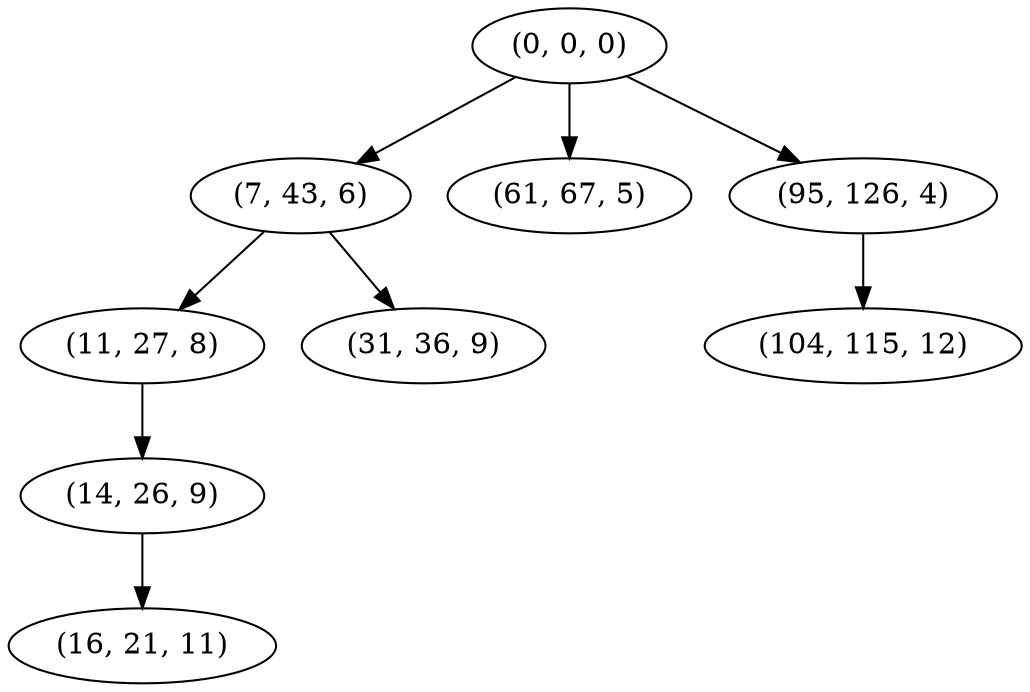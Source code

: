 digraph tree {
    "(0, 0, 0)";
    "(7, 43, 6)";
    "(11, 27, 8)";
    "(14, 26, 9)";
    "(16, 21, 11)";
    "(31, 36, 9)";
    "(61, 67, 5)";
    "(95, 126, 4)";
    "(104, 115, 12)";
    "(0, 0, 0)" -> "(7, 43, 6)";
    "(0, 0, 0)" -> "(61, 67, 5)";
    "(0, 0, 0)" -> "(95, 126, 4)";
    "(7, 43, 6)" -> "(11, 27, 8)";
    "(7, 43, 6)" -> "(31, 36, 9)";
    "(11, 27, 8)" -> "(14, 26, 9)";
    "(14, 26, 9)" -> "(16, 21, 11)";
    "(95, 126, 4)" -> "(104, 115, 12)";
}
